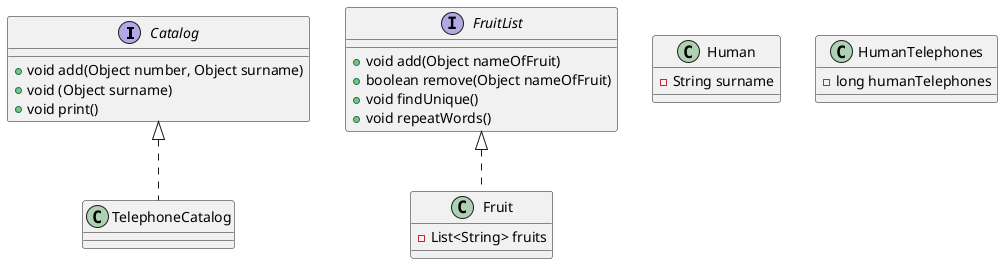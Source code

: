 @startuml

interface Catalog
interface FruitList

FruitList <|.. Fruit
Catalog <|.. TelephoneCatalog

Catalog : +void add(Object number, Object surname)
Catalog : +void (Object surname)
Catalog : +void print()

FruitList : +void add(Object nameOfFruit)
FruitList : +boolean remove(Object nameOfFruit)
FruitList : +void findUnique()
FruitList : +void repeatWords()

Fruit : -List<String> fruits
Human : -String surname
HumanTelephones : -long humanTelephones

@enduml